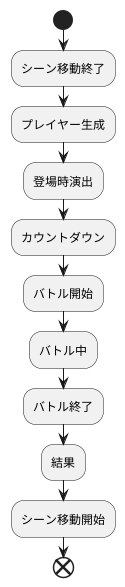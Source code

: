 ﻿@startuml
start
:シーン移動終了;
:プレイヤー生成;
:登場時演出;
:カウントダウン;
:バトル開始;
:バトル中;
:バトル終了;
:結果;
:シーン移動開始;
end

@enduml